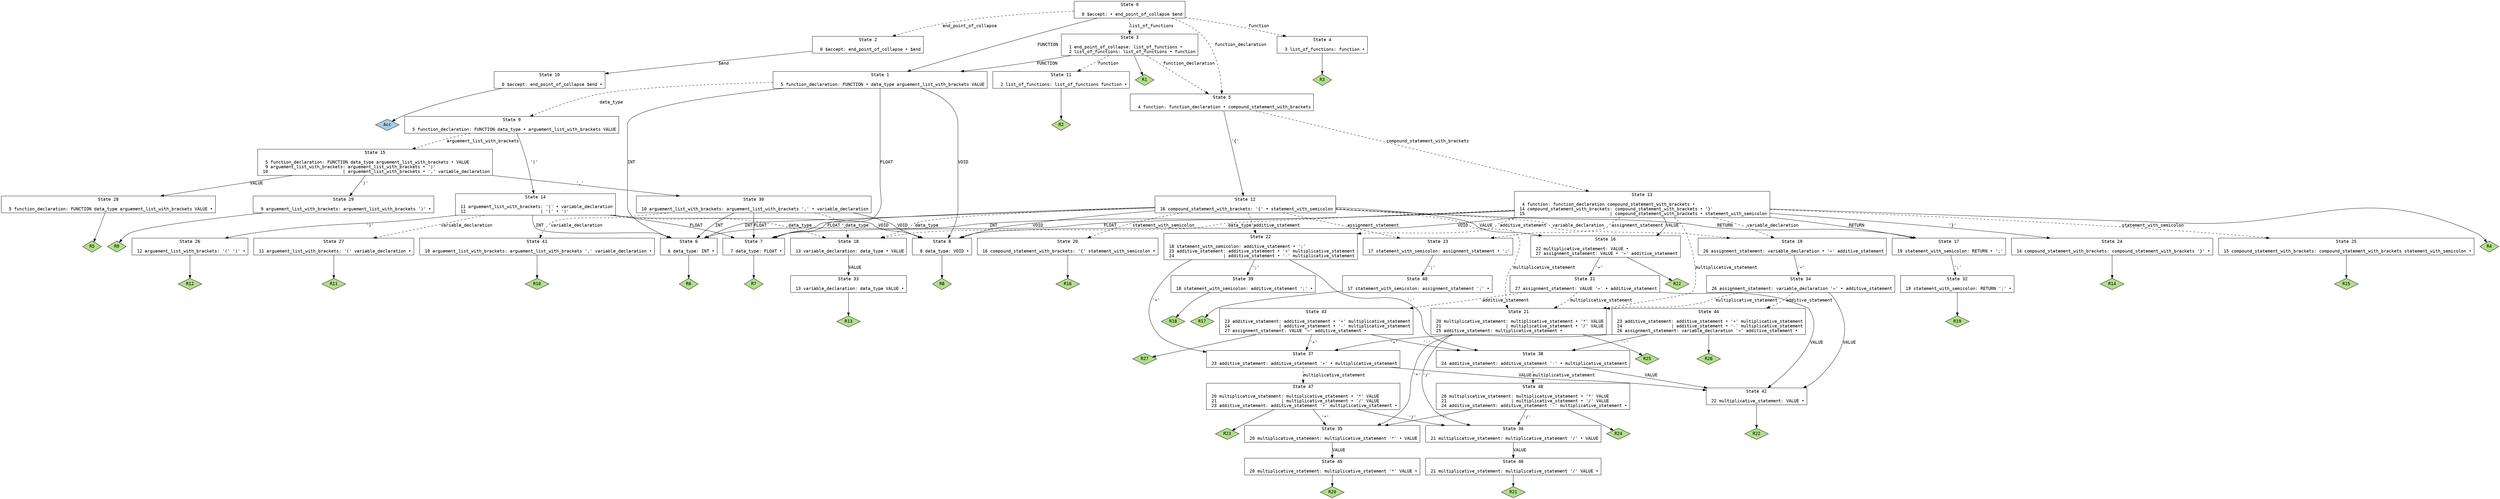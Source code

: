 // Generated by GNU Bison 3.8.2.
// Report bugs to <bug-bison@gnu.org>.
// Home page: <https://www.gnu.org/software/bison/>.

digraph "./Source/grammar.y"
{
  node [fontname = courier, shape = box, colorscheme = paired6]
  edge [fontname = courier]

  0 [label="State 0\n\l  0 $accept: • end_point_of_collapse $end\l"]
  0 -> 1 [style=solid label="FUNCTION"]
  0 -> 2 [style=dashed label="end_point_of_collapse"]
  0 -> 3 [style=dashed label="list_of_functions"]
  0 -> 4 [style=dashed label="function"]
  0 -> 5 [style=dashed label="function_declaration"]
  1 [label="State 1\n\l  5 function_declaration: FUNCTION • data_type arguement_list_with_brackets VALUE\l"]
  1 -> 6 [style=solid label="INT"]
  1 -> 7 [style=solid label="FLOAT"]
  1 -> 8 [style=solid label="VOID"]
  1 -> 9 [style=dashed label="data_type"]
  2 [label="State 2\n\l  0 $accept: end_point_of_collapse • $end\l"]
  2 -> 10 [style=solid label="$end"]
  3 [label="State 3\n\l  1 end_point_of_collapse: list_of_functions •\l  2 list_of_functions: list_of_functions • function\l"]
  3 -> 1 [style=solid label="FUNCTION"]
  3 -> 11 [style=dashed label="function"]
  3 -> 5 [style=dashed label="function_declaration"]
  3 -> "3R1" [style=solid]
 "3R1" [label="R1", fillcolor=3, shape=diamond, style=filled]
  4 [label="State 4\n\l  3 list_of_functions: function •\l"]
  4 -> "4R3" [style=solid]
 "4R3" [label="R3", fillcolor=3, shape=diamond, style=filled]
  5 [label="State 5\n\l  4 function: function_declaration • compound_statement_with_brackets\l"]
  5 -> 12 [style=solid label="'{'"]
  5 -> 13 [style=dashed label="compound_statement_with_brackets"]
  6 [label="State 6\n\l  6 data_type: INT •\l"]
  6 -> "6R6" [style=solid]
 "6R6" [label="R6", fillcolor=3, shape=diamond, style=filled]
  7 [label="State 7\n\l  7 data_type: FLOAT •\l"]
  7 -> "7R7" [style=solid]
 "7R7" [label="R7", fillcolor=3, shape=diamond, style=filled]
  8 [label="State 8\n\l  8 data_type: VOID •\l"]
  8 -> "8R8" [style=solid]
 "8R8" [label="R8", fillcolor=3, shape=diamond, style=filled]
  9 [label="State 9\n\l  5 function_declaration: FUNCTION data_type • arguement_list_with_brackets VALUE\l"]
  9 -> 14 [style=solid label="'('"]
  9 -> 15 [style=dashed label="arguement_list_with_brackets"]
  10 [label="State 10\n\l  0 $accept: end_point_of_collapse $end •\l"]
  10 -> "10R0" [style=solid]
 "10R0" [label="Acc", fillcolor=1, shape=diamond, style=filled]
  11 [label="State 11\n\l  2 list_of_functions: list_of_functions function •\l"]
  11 -> "11R2" [style=solid]
 "11R2" [label="R2", fillcolor=3, shape=diamond, style=filled]
  12 [label="State 12\n\l 16 compound_statement_with_brackets: '{' • statement_with_semicolon\l"]
  12 -> 6 [style=solid label="INT"]
  12 -> 7 [style=solid label="FLOAT"]
  12 -> 8 [style=solid label="VOID"]
  12 -> 16 [style=solid label="VALUE"]
  12 -> 17 [style=solid label="RETURN"]
  12 -> 18 [style=dashed label="data_type"]
  12 -> 19 [style=dashed label="variable_declaration"]
  12 -> 20 [style=dashed label="statement_with_semicolon"]
  12 -> 21 [style=dashed label="multiplicative_statement"]
  12 -> 22 [style=dashed label="additive_statement"]
  12 -> 23 [style=dashed label="assignment_statement"]
  13 [label="State 13\n\l  4 function: function_declaration compound_statement_with_brackets •\l 14 compound_statement_with_brackets: compound_statement_with_brackets • '}'\l 15                                 | compound_statement_with_brackets • statement_with_semicolon\l"]
  13 -> 6 [style=solid label="INT"]
  13 -> 7 [style=solid label="FLOAT"]
  13 -> 8 [style=solid label="VOID"]
  13 -> 16 [style=solid label="VALUE"]
  13 -> 17 [style=solid label="RETURN"]
  13 -> 24 [style=solid label="'}'"]
  13 -> 18 [style=dashed label="data_type"]
  13 -> 19 [style=dashed label="variable_declaration"]
  13 -> 25 [style=dashed label="statement_with_semicolon"]
  13 -> 21 [style=dashed label="multiplicative_statement"]
  13 -> 22 [style=dashed label="additive_statement"]
  13 -> 23 [style=dashed label="assignment_statement"]
  13 -> "13R4" [style=solid]
 "13R4" [label="R4", fillcolor=3, shape=diamond, style=filled]
  14 [label="State 14\n\l 11 arguement_list_with_brackets: '(' • variable_declaration\l 12                             | '(' • ')'\l"]
  14 -> 6 [style=solid label="INT"]
  14 -> 7 [style=solid label="FLOAT"]
  14 -> 8 [style=solid label="VOID"]
  14 -> 26 [style=solid label="')'"]
  14 -> 18 [style=dashed label="data_type"]
  14 -> 27 [style=dashed label="variable_declaration"]
  15 [label="State 15\n\l  5 function_declaration: FUNCTION data_type arguement_list_with_brackets • VALUE\l  9 arguement_list_with_brackets: arguement_list_with_brackets • ')'\l 10                             | arguement_list_with_brackets • ',' variable_declaration\l"]
  15 -> 28 [style=solid label="VALUE"]
  15 -> 29 [style=solid label="')'"]
  15 -> 30 [style=solid label="','"]
  16 [label="State 16\n\l 22 multiplicative_statement: VALUE •\l 27 assignment_statement: VALUE • '=' additive_statement\l"]
  16 -> 31 [style=solid label="'='"]
  16 -> "16R22" [style=solid]
 "16R22" [label="R22", fillcolor=3, shape=diamond, style=filled]
  17 [label="State 17\n\l 19 statement_with_semicolon: RETURN • ';'\l"]
  17 -> 32 [style=solid label="';'"]
  18 [label="State 18\n\l 13 variable_declaration: data_type • VALUE\l"]
  18 -> 33 [style=solid label="VALUE"]
  19 [label="State 19\n\l 26 assignment_statement: variable_declaration • '=' additive_statement\l"]
  19 -> 34 [style=solid label="'='"]
  20 [label="State 20\n\l 16 compound_statement_with_brackets: '{' statement_with_semicolon •\l"]
  20 -> "20R16" [style=solid]
 "20R16" [label="R16", fillcolor=3, shape=diamond, style=filled]
  21 [label="State 21\n\l 20 multiplicative_statement: multiplicative_statement • '*' VALUE\l 21                         | multiplicative_statement • '/' VALUE\l 25 additive_statement: multiplicative_statement •\l"]
  21 -> 35 [style=solid label="'*'"]
  21 -> 36 [style=solid label="'/'"]
  21 -> "21R25" [style=solid]
 "21R25" [label="R25", fillcolor=3, shape=diamond, style=filled]
  22 [label="State 22\n\l 18 statement_with_semicolon: additive_statement • ';'\l 23 additive_statement: additive_statement • '+' multiplicative_statement\l 24                   | additive_statement • '-' multiplicative_statement\l"]
  22 -> 37 [style=solid label="'+'"]
  22 -> 38 [style=solid label="'-'"]
  22 -> 39 [style=solid label="';'"]
  23 [label="State 23\n\l 17 statement_with_semicolon: assignment_statement • ';'\l"]
  23 -> 40 [style=solid label="';'"]
  24 [label="State 24\n\l 14 compound_statement_with_brackets: compound_statement_with_brackets '}' •\l"]
  24 -> "24R14" [style=solid]
 "24R14" [label="R14", fillcolor=3, shape=diamond, style=filled]
  25 [label="State 25\n\l 15 compound_statement_with_brackets: compound_statement_with_brackets statement_with_semicolon •\l"]
  25 -> "25R15" [style=solid]
 "25R15" [label="R15", fillcolor=3, shape=diamond, style=filled]
  26 [label="State 26\n\l 12 arguement_list_with_brackets: '(' ')' •\l"]
  26 -> "26R12" [style=solid]
 "26R12" [label="R12", fillcolor=3, shape=diamond, style=filled]
  27 [label="State 27\n\l 11 arguement_list_with_brackets: '(' variable_declaration •\l"]
  27 -> "27R11" [style=solid]
 "27R11" [label="R11", fillcolor=3, shape=diamond, style=filled]
  28 [label="State 28\n\l  5 function_declaration: FUNCTION data_type arguement_list_with_brackets VALUE •\l"]
  28 -> "28R5" [style=solid]
 "28R5" [label="R5", fillcolor=3, shape=diamond, style=filled]
  29 [label="State 29\n\l  9 arguement_list_with_brackets: arguement_list_with_brackets ')' •\l"]
  29 -> "29R9" [style=solid]
 "29R9" [label="R9", fillcolor=3, shape=diamond, style=filled]
  30 [label="State 30\n\l 10 arguement_list_with_brackets: arguement_list_with_brackets ',' • variable_declaration\l"]
  30 -> 6 [style=solid label="INT"]
  30 -> 7 [style=solid label="FLOAT"]
  30 -> 8 [style=solid label="VOID"]
  30 -> 18 [style=dashed label="data_type"]
  30 -> 41 [style=dashed label="variable_declaration"]
  31 [label="State 31\n\l 27 assignment_statement: VALUE '=' • additive_statement\l"]
  31 -> 42 [style=solid label="VALUE"]
  31 -> 21 [style=dashed label="multiplicative_statement"]
  31 -> 43 [style=dashed label="additive_statement"]
  32 [label="State 32\n\l 19 statement_with_semicolon: RETURN ';' •\l"]
  32 -> "32R19" [style=solid]
 "32R19" [label="R19", fillcolor=3, shape=diamond, style=filled]
  33 [label="State 33\n\l 13 variable_declaration: data_type VALUE •\l"]
  33 -> "33R13" [style=solid]
 "33R13" [label="R13", fillcolor=3, shape=diamond, style=filled]
  34 [label="State 34\n\l 26 assignment_statement: variable_declaration '=' • additive_statement\l"]
  34 -> 42 [style=solid label="VALUE"]
  34 -> 21 [style=dashed label="multiplicative_statement"]
  34 -> 44 [style=dashed label="additive_statement"]
  35 [label="State 35\n\l 20 multiplicative_statement: multiplicative_statement '*' • VALUE\l"]
  35 -> 45 [style=solid label="VALUE"]
  36 [label="State 36\n\l 21 multiplicative_statement: multiplicative_statement '/' • VALUE\l"]
  36 -> 46 [style=solid label="VALUE"]
  37 [label="State 37\n\l 23 additive_statement: additive_statement '+' • multiplicative_statement\l"]
  37 -> 42 [style=solid label="VALUE"]
  37 -> 47 [style=dashed label="multiplicative_statement"]
  38 [label="State 38\n\l 24 additive_statement: additive_statement '-' • multiplicative_statement\l"]
  38 -> 42 [style=solid label="VALUE"]
  38 -> 48 [style=dashed label="multiplicative_statement"]
  39 [label="State 39\n\l 18 statement_with_semicolon: additive_statement ';' •\l"]
  39 -> "39R18" [style=solid]
 "39R18" [label="R18", fillcolor=3, shape=diamond, style=filled]
  40 [label="State 40\n\l 17 statement_with_semicolon: assignment_statement ';' •\l"]
  40 -> "40R17" [style=solid]
 "40R17" [label="R17", fillcolor=3, shape=diamond, style=filled]
  41 [label="State 41\n\l 10 arguement_list_with_brackets: arguement_list_with_brackets ',' variable_declaration •\l"]
  41 -> "41R10" [style=solid]
 "41R10" [label="R10", fillcolor=3, shape=diamond, style=filled]
  42 [label="State 42\n\l 22 multiplicative_statement: VALUE •\l"]
  42 -> "42R22" [style=solid]
 "42R22" [label="R22", fillcolor=3, shape=diamond, style=filled]
  43 [label="State 43\n\l 23 additive_statement: additive_statement • '+' multiplicative_statement\l 24                   | additive_statement • '-' multiplicative_statement\l 27 assignment_statement: VALUE '=' additive_statement •\l"]
  43 -> 37 [style=solid label="'+'"]
  43 -> 38 [style=solid label="'-'"]
  43 -> "43R27" [style=solid]
 "43R27" [label="R27", fillcolor=3, shape=diamond, style=filled]
  44 [label="State 44\n\l 23 additive_statement: additive_statement • '+' multiplicative_statement\l 24                   | additive_statement • '-' multiplicative_statement\l 26 assignment_statement: variable_declaration '=' additive_statement •\l"]
  44 -> 37 [style=solid label="'+'"]
  44 -> 38 [style=solid label="'-'"]
  44 -> "44R26" [style=solid]
 "44R26" [label="R26", fillcolor=3, shape=diamond, style=filled]
  45 [label="State 45\n\l 20 multiplicative_statement: multiplicative_statement '*' VALUE •\l"]
  45 -> "45R20" [style=solid]
 "45R20" [label="R20", fillcolor=3, shape=diamond, style=filled]
  46 [label="State 46\n\l 21 multiplicative_statement: multiplicative_statement '/' VALUE •\l"]
  46 -> "46R21" [style=solid]
 "46R21" [label="R21", fillcolor=3, shape=diamond, style=filled]
  47 [label="State 47\n\l 20 multiplicative_statement: multiplicative_statement • '*' VALUE\l 21                         | multiplicative_statement • '/' VALUE\l 23 additive_statement: additive_statement '+' multiplicative_statement •\l"]
  47 -> 35 [style=solid label="'*'"]
  47 -> 36 [style=solid label="'/'"]
  47 -> "47R23" [style=solid]
 "47R23" [label="R23", fillcolor=3, shape=diamond, style=filled]
  48 [label="State 48\n\l 20 multiplicative_statement: multiplicative_statement • '*' VALUE\l 21                         | multiplicative_statement • '/' VALUE\l 24 additive_statement: additive_statement '-' multiplicative_statement •\l"]
  48 -> 35 [style=solid label="'*'"]
  48 -> 36 [style=solid label="'/'"]
  48 -> "48R24" [style=solid]
 "48R24" [label="R24", fillcolor=3, shape=diamond, style=filled]
}
